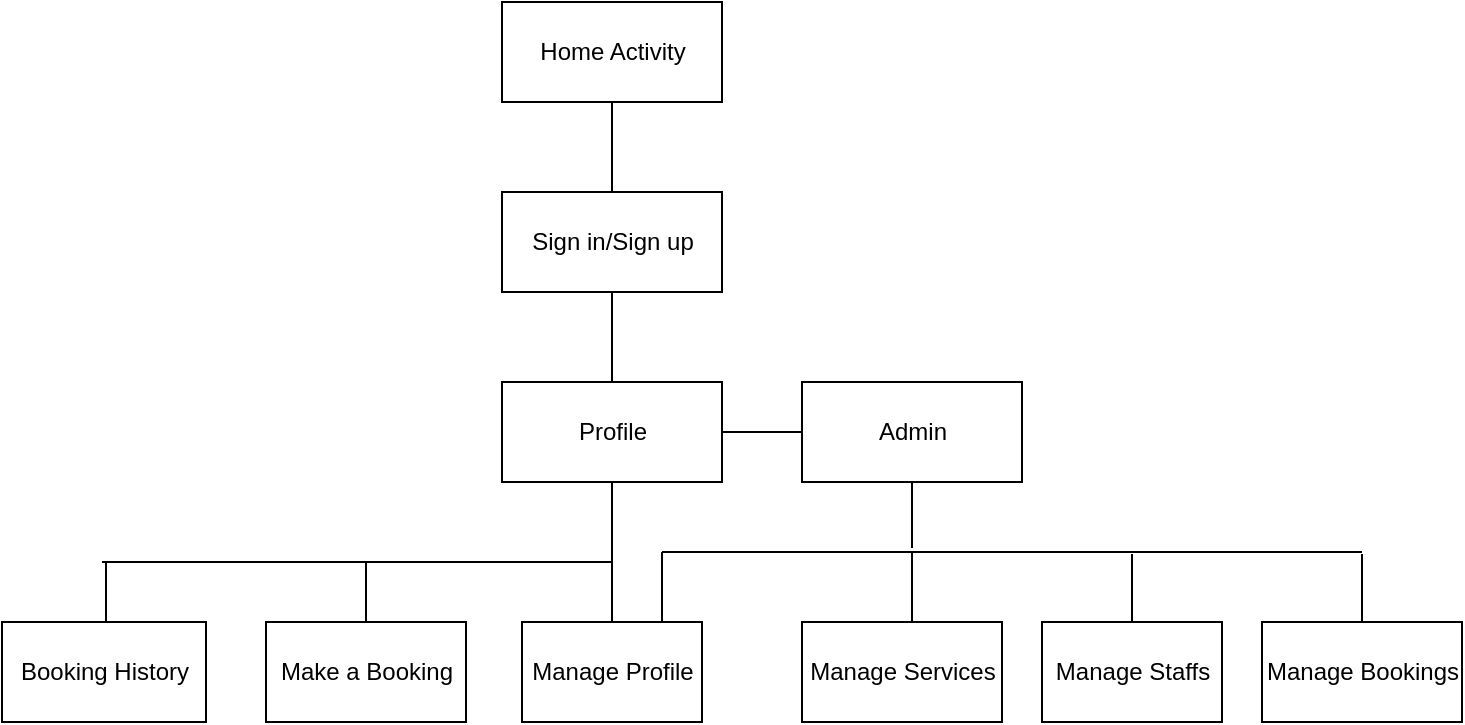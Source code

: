 <mxfile version="10.9.6" type="github"><diagram id="VIKqgByaVLqUQ5cQzM7c" name="Page-1"><mxGraphModel dx="862" dy="484" grid="1" gridSize="10" guides="1" tooltips="1" connect="1" arrows="1" fold="1" page="1" pageScale="1" pageWidth="827" pageHeight="1169" math="0" shadow="0"><root><mxCell id="0"/><mxCell id="1" parent="0"/><mxCell id="2toipHQtyZcvYEwsDXTl-1" value="" style="edgeStyle=orthogonalEdgeStyle;rounded=0;orthogonalLoop=1;jettySize=auto;html=1;endArrow=none;endFill=0;" edge="1" parent="1" source="2toipHQtyZcvYEwsDXTl-2" target="2toipHQtyZcvYEwsDXTl-12"><mxGeometry relative="1" as="geometry"/></mxCell><mxCell id="2toipHQtyZcvYEwsDXTl-2" value="Sign in/Sign up" style="html=1;" vertex="1" parent="1"><mxGeometry x="290" y="135" width="110" height="50" as="geometry"/></mxCell><mxCell id="2toipHQtyZcvYEwsDXTl-3" style="edgeStyle=orthogonalEdgeStyle;rounded=0;orthogonalLoop=1;jettySize=auto;html=1;exitX=0.5;exitY=1;exitDx=0;exitDy=0;endArrow=none;endFill=0;" edge="1" parent="1" source="2toipHQtyZcvYEwsDXTl-4" target="2toipHQtyZcvYEwsDXTl-2"><mxGeometry relative="1" as="geometry"/></mxCell><mxCell id="2toipHQtyZcvYEwsDXTl-4" value="Home Activity" style="html=1;" vertex="1" parent="1"><mxGeometry x="290" y="40" width="110" height="50" as="geometry"/></mxCell><mxCell id="2toipHQtyZcvYEwsDXTl-5" value="" style="edgeStyle=orthogonalEdgeStyle;rounded=0;orthogonalLoop=1;jettySize=auto;html=1;endArrow=none;endFill=0;exitX=0.63;exitY=0;exitDx=0;exitDy=0;exitPerimeter=0;" edge="1" parent="1" source="2toipHQtyZcvYEwsDXTl-6"><mxGeometry relative="1" as="geometry"><mxPoint x="495" y="315" as="targetPoint"/></mxGeometry></mxCell><mxCell id="2toipHQtyZcvYEwsDXTl-6" value="Manage Services" style="html=1;" vertex="1" parent="1"><mxGeometry x="440" y="350" width="100" height="50" as="geometry"/></mxCell><mxCell id="2toipHQtyZcvYEwsDXTl-7" value="Manage Profile" style="html=1;" vertex="1" parent="1"><mxGeometry x="300" y="350" width="90" height="50" as="geometry"/></mxCell><mxCell id="2toipHQtyZcvYEwsDXTl-8" value="" style="edgeStyle=orthogonalEdgeStyle;rounded=0;orthogonalLoop=1;jettySize=auto;html=1;endArrow=none;endFill=0;" edge="1" parent="1"><mxGeometry relative="1" as="geometry"><mxPoint x="90" y="350" as="sourcePoint"/><mxPoint x="92" y="320" as="targetPoint"/></mxGeometry></mxCell><mxCell id="2toipHQtyZcvYEwsDXTl-9" value="Booking History" style="html=1;" vertex="1" parent="1"><mxGeometry x="40" y="350" width="102" height="50" as="geometry"/></mxCell><mxCell id="2toipHQtyZcvYEwsDXTl-10" value="" style="edgeStyle=orthogonalEdgeStyle;rounded=0;orthogonalLoop=1;jettySize=auto;html=1;endArrow=none;endFill=0;" edge="1" parent="1" source="2toipHQtyZcvYEwsDXTl-12" target="2toipHQtyZcvYEwsDXTl-14"><mxGeometry relative="1" as="geometry"/></mxCell><mxCell id="2toipHQtyZcvYEwsDXTl-11" value="" style="edgeStyle=orthogonalEdgeStyle;rounded=0;orthogonalLoop=1;jettySize=auto;html=1;endArrow=none;endFill=0;" edge="1" parent="1" source="2toipHQtyZcvYEwsDXTl-12"><mxGeometry relative="1" as="geometry"><mxPoint x="345" y="320" as="targetPoint"/></mxGeometry></mxCell><mxCell id="2toipHQtyZcvYEwsDXTl-12" value="Profile" style="html=1;" vertex="1" parent="1"><mxGeometry x="290" y="230" width="110" height="50" as="geometry"/></mxCell><mxCell id="2toipHQtyZcvYEwsDXTl-13" value="" style="edgeStyle=orthogonalEdgeStyle;rounded=0;orthogonalLoop=1;jettySize=auto;html=1;endArrow=none;endFill=0;" edge="1" parent="1" source="2toipHQtyZcvYEwsDXTl-14"><mxGeometry relative="1" as="geometry"><mxPoint x="505" y="283" as="sourcePoint"/><mxPoint x="495" y="313" as="targetPoint"/></mxGeometry></mxCell><mxCell id="2toipHQtyZcvYEwsDXTl-14" value="Admin" style="html=1;" vertex="1" parent="1"><mxGeometry x="440" y="230" width="110" height="50" as="geometry"/></mxCell><mxCell id="2toipHQtyZcvYEwsDXTl-15" value="Make a Booking" style="html=1;" vertex="1" parent="1"><mxGeometry x="172" y="350" width="100" height="50" as="geometry"/></mxCell><mxCell id="2toipHQtyZcvYEwsDXTl-16" value="" style="endArrow=none;html=1;" edge="1" parent="1"><mxGeometry width="50" height="50" relative="1" as="geometry"><mxPoint x="90" y="320" as="sourcePoint"/><mxPoint x="345" y="320" as="targetPoint"/></mxGeometry></mxCell><mxCell id="2toipHQtyZcvYEwsDXTl-17" value="" style="endArrow=none;html=1;exitX=0.5;exitY=0;exitDx=0;exitDy=0;" edge="1" parent="1" source="2toipHQtyZcvYEwsDXTl-15"><mxGeometry width="50" height="50" relative="1" as="geometry"><mxPoint x="160" y="350" as="sourcePoint"/><mxPoint x="222" y="320" as="targetPoint"/></mxGeometry></mxCell><mxCell id="2toipHQtyZcvYEwsDXTl-18" value="" style="endArrow=none;html=1;" edge="1" parent="1"><mxGeometry width="50" height="50" relative="1" as="geometry"><mxPoint x="370" y="315" as="sourcePoint"/><mxPoint x="720" y="315" as="targetPoint"/></mxGeometry></mxCell><mxCell id="2toipHQtyZcvYEwsDXTl-19" value="" style="endArrow=none;html=1;entryX=0.5;entryY=0;entryDx=0;entryDy=0;" edge="1" parent="1" target="2toipHQtyZcvYEwsDXTl-7"><mxGeometry width="50" height="50" relative="1" as="geometry"><mxPoint x="345" y="320" as="sourcePoint"/><mxPoint x="280" y="340" as="targetPoint"/></mxGeometry></mxCell><mxCell id="2toipHQtyZcvYEwsDXTl-20" value="" style="edgeStyle=orthogonalEdgeStyle;rounded=0;orthogonalLoop=1;jettySize=auto;html=1;endArrow=none;endFill=0;" edge="1" parent="1"><mxGeometry relative="1" as="geometry"><mxPoint x="605" y="350" as="sourcePoint"/><mxPoint x="605" y="316" as="targetPoint"/></mxGeometry></mxCell><mxCell id="2toipHQtyZcvYEwsDXTl-21" value="Manage Staffs" style="html=1;" vertex="1" parent="1"><mxGeometry x="560" y="350" width="90" height="50" as="geometry"/></mxCell><mxCell id="2toipHQtyZcvYEwsDXTl-22" value="" style="edgeStyle=orthogonalEdgeStyle;rounded=0;orthogonalLoop=1;jettySize=auto;html=1;endArrow=none;endFill=0;exitX=0.5;exitY=0;exitDx=0;exitDy=0;" edge="1" parent="1" source="2toipHQtyZcvYEwsDXTl-23"><mxGeometry relative="1" as="geometry"><mxPoint x="720" y="346" as="sourcePoint"/><mxPoint x="720" y="316" as="targetPoint"/></mxGeometry></mxCell><mxCell id="2toipHQtyZcvYEwsDXTl-23" value="Manage Bookings" style="html=1;" vertex="1" parent="1"><mxGeometry x="670" y="350" width="100" height="50" as="geometry"/></mxCell><mxCell id="2toipHQtyZcvYEwsDXTl-24" value="" style="edgeStyle=orthogonalEdgeStyle;rounded=0;orthogonalLoop=1;jettySize=auto;html=1;endArrow=none;endFill=0;" edge="1" parent="1"><mxGeometry relative="1" as="geometry"><mxPoint x="370" y="350" as="sourcePoint"/><mxPoint x="370" y="315" as="targetPoint"/></mxGeometry></mxCell></root></mxGraphModel></diagram></mxfile>